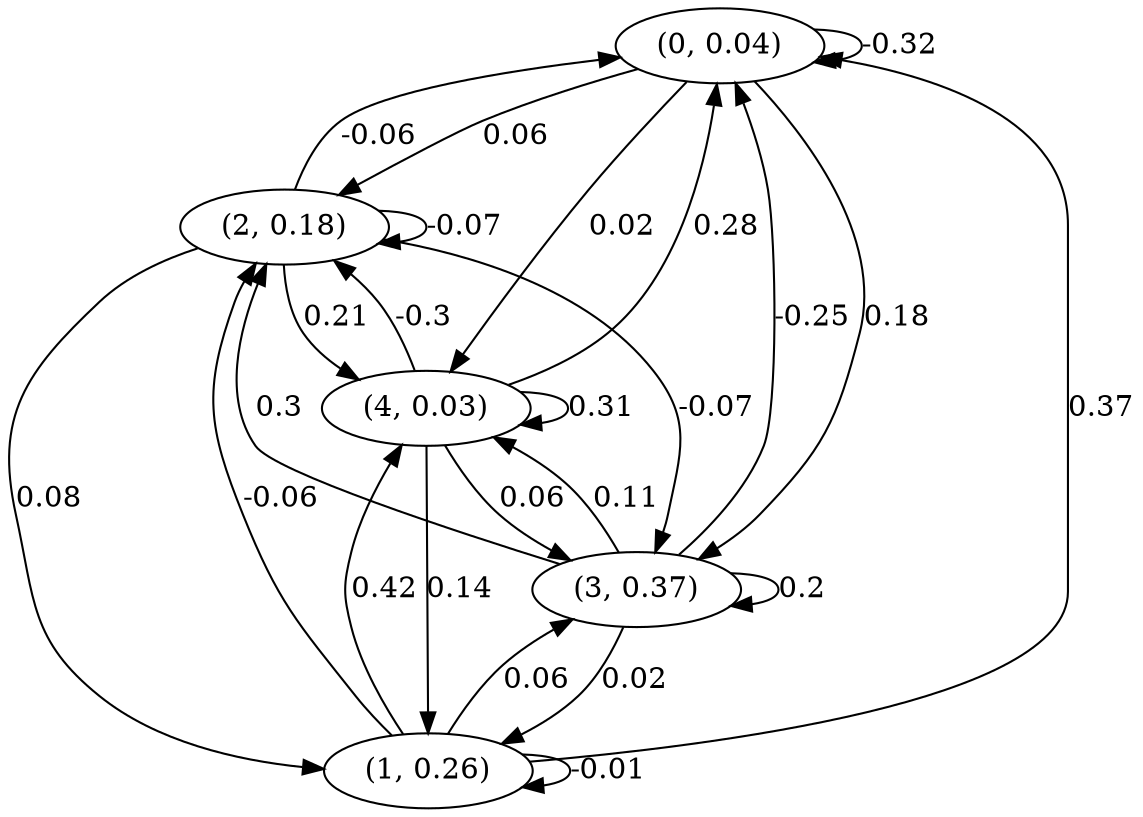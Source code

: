 digraph {
    0 [ label = "(0, 0.04)" ]
    1 [ label = "(1, 0.26)" ]
    2 [ label = "(2, 0.18)" ]
    3 [ label = "(3, 0.37)" ]
    4 [ label = "(4, 0.03)" ]
    0 -> 0 [ label = "-0.32" ]
    1 -> 1 [ label = "-0.01" ]
    2 -> 2 [ label = "-0.07" ]
    3 -> 3 [ label = "0.2" ]
    4 -> 4 [ label = "0.31" ]
    1 -> 0 [ label = "0.37" ]
    2 -> 0 [ label = "-0.06" ]
    3 -> 0 [ label = "-0.25" ]
    4 -> 0 [ label = "0.28" ]
    2 -> 1 [ label = "0.08" ]
    3 -> 1 [ label = "0.02" ]
    4 -> 1 [ label = "0.14" ]
    0 -> 2 [ label = "0.06" ]
    1 -> 2 [ label = "-0.06" ]
    3 -> 2 [ label = "0.3" ]
    4 -> 2 [ label = "-0.3" ]
    0 -> 3 [ label = "0.18" ]
    1 -> 3 [ label = "0.06" ]
    2 -> 3 [ label = "-0.07" ]
    4 -> 3 [ label = "0.06" ]
    0 -> 4 [ label = "0.02" ]
    1 -> 4 [ label = "0.42" ]
    2 -> 4 [ label = "0.21" ]
    3 -> 4 [ label = "0.11" ]
}

